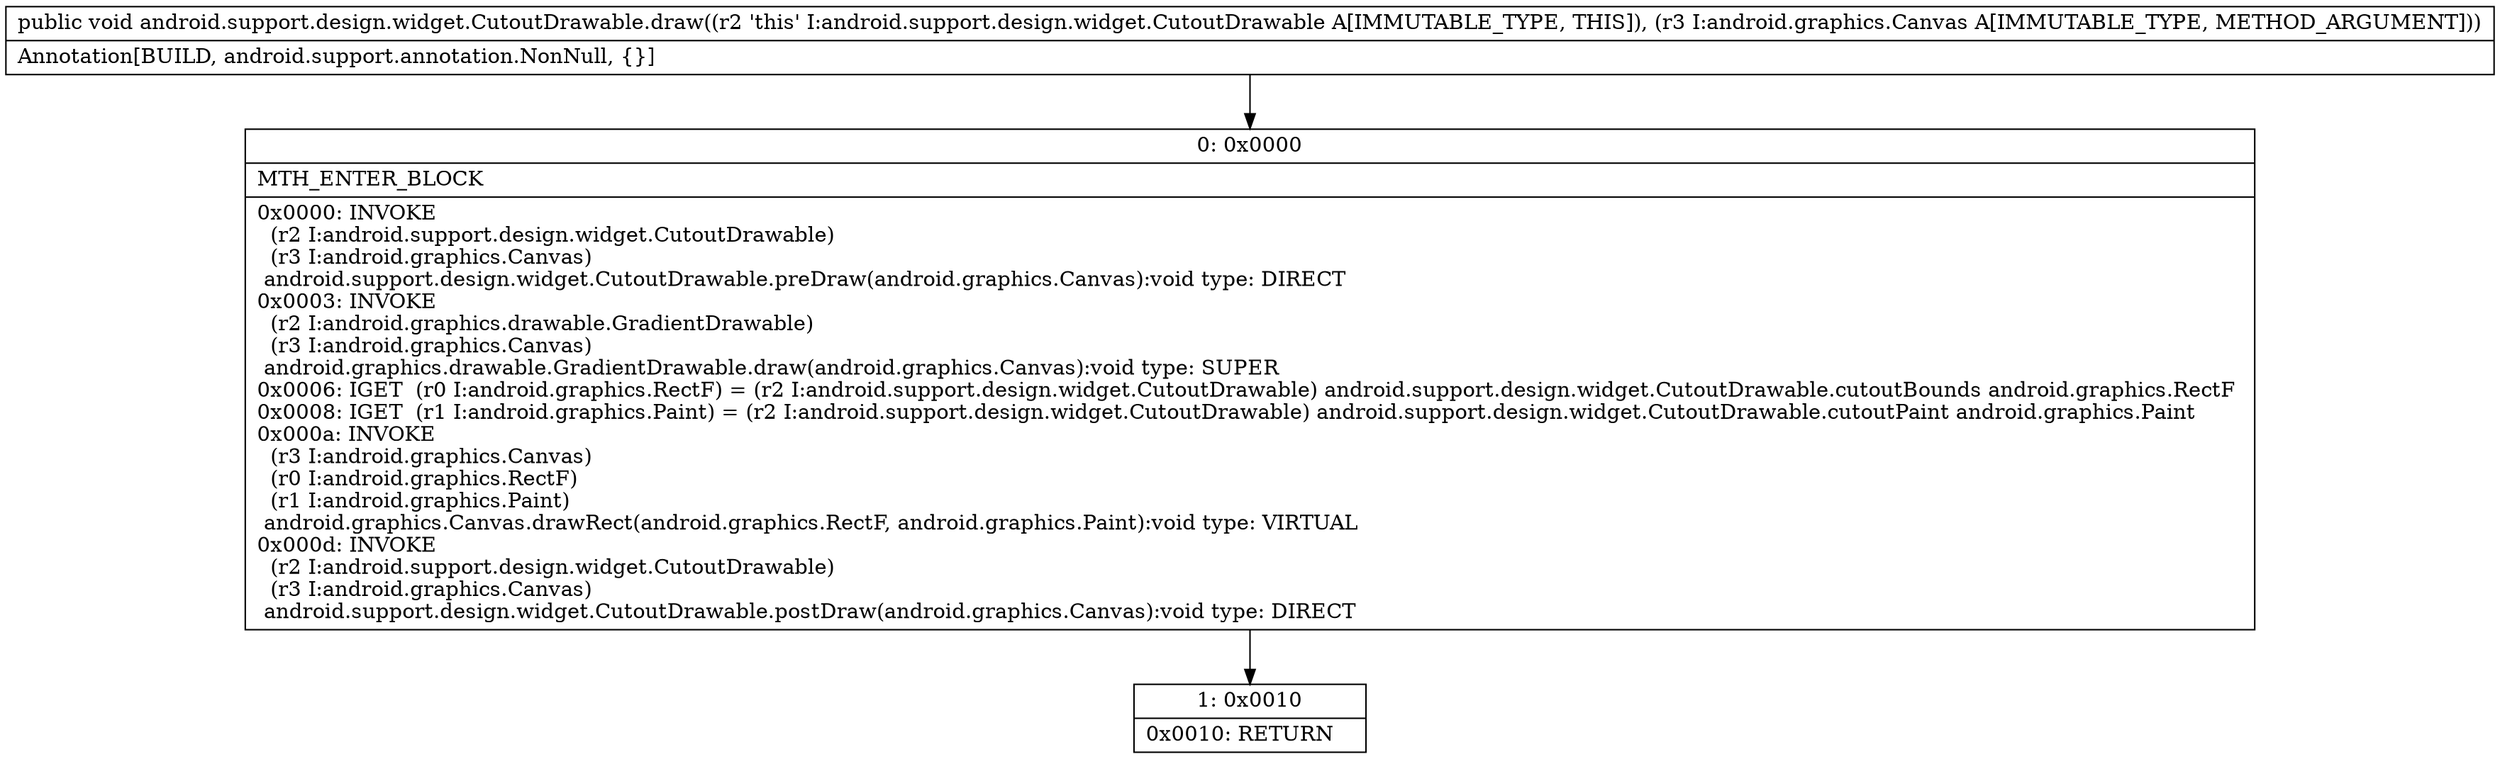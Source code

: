digraph "CFG forandroid.support.design.widget.CutoutDrawable.draw(Landroid\/graphics\/Canvas;)V" {
Node_0 [shape=record,label="{0\:\ 0x0000|MTH_ENTER_BLOCK\l|0x0000: INVOKE  \l  (r2 I:android.support.design.widget.CutoutDrawable)\l  (r3 I:android.graphics.Canvas)\l android.support.design.widget.CutoutDrawable.preDraw(android.graphics.Canvas):void type: DIRECT \l0x0003: INVOKE  \l  (r2 I:android.graphics.drawable.GradientDrawable)\l  (r3 I:android.graphics.Canvas)\l android.graphics.drawable.GradientDrawable.draw(android.graphics.Canvas):void type: SUPER \l0x0006: IGET  (r0 I:android.graphics.RectF) = (r2 I:android.support.design.widget.CutoutDrawable) android.support.design.widget.CutoutDrawable.cutoutBounds android.graphics.RectF \l0x0008: IGET  (r1 I:android.graphics.Paint) = (r2 I:android.support.design.widget.CutoutDrawable) android.support.design.widget.CutoutDrawable.cutoutPaint android.graphics.Paint \l0x000a: INVOKE  \l  (r3 I:android.graphics.Canvas)\l  (r0 I:android.graphics.RectF)\l  (r1 I:android.graphics.Paint)\l android.graphics.Canvas.drawRect(android.graphics.RectF, android.graphics.Paint):void type: VIRTUAL \l0x000d: INVOKE  \l  (r2 I:android.support.design.widget.CutoutDrawable)\l  (r3 I:android.graphics.Canvas)\l android.support.design.widget.CutoutDrawable.postDraw(android.graphics.Canvas):void type: DIRECT \l}"];
Node_1 [shape=record,label="{1\:\ 0x0010|0x0010: RETURN   \l}"];
MethodNode[shape=record,label="{public void android.support.design.widget.CutoutDrawable.draw((r2 'this' I:android.support.design.widget.CutoutDrawable A[IMMUTABLE_TYPE, THIS]), (r3 I:android.graphics.Canvas A[IMMUTABLE_TYPE, METHOD_ARGUMENT]))  | Annotation[BUILD, android.support.annotation.NonNull, \{\}]\l}"];
MethodNode -> Node_0;
Node_0 -> Node_1;
}

